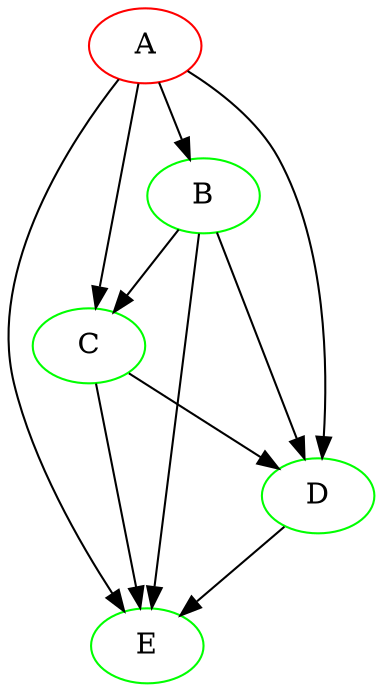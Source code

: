 digraph {
A [color=red]
B [color=green]
C [color=green]
D [color=green]
E [color=green]
 A -> B
 A -> C
 A -> D
 A -> E
 B -> C
 B -> D
 B -> E
 C -> D
 C -> E
 D -> E
}
